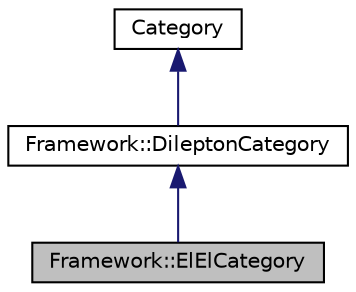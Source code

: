 digraph "Framework::ElElCategory"
{
 // LATEX_PDF_SIZE
  edge [fontname="Helvetica",fontsize="10",labelfontname="Helvetica",labelfontsize="10"];
  node [fontname="Helvetica",fontsize="10",shape=record];
  Node1 [label="Framework::ElElCategory",height=0.2,width=0.4,color="black", fillcolor="grey75", style="filled", fontcolor="black",tooltip=" "];
  Node2 -> Node1 [dir="back",color="midnightblue",fontsize="10",style="solid",fontname="Helvetica"];
  Node2 [label="Framework::DileptonCategory",height=0.2,width=0.4,color="black", fillcolor="white", style="filled",URL="$classFramework_1_1DileptonCategory.html",tooltip=" "];
  Node3 -> Node2 [dir="back",color="midnightblue",fontsize="10",style="solid",fontname="Helvetica"];
  Node3 [label="Category",height=0.2,width=0.4,color="black", fillcolor="white", style="filled",URL="$classCategory.html",tooltip=" "];
}
